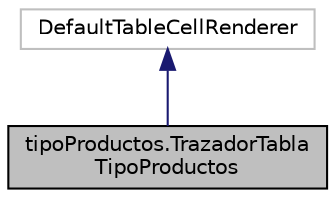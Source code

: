 digraph "tipoProductos.TrazadorTablaTipoProductos"
{
  edge [fontname="Helvetica",fontsize="10",labelfontname="Helvetica",labelfontsize="10"];
  node [fontname="Helvetica",fontsize="10",shape=record];
  Node2 [label="tipoProductos.TrazadorTabla\lTipoProductos",height=0.2,width=0.4,color="black", fillcolor="grey75", style="filled", fontcolor="black"];
  Node3 -> Node2 [dir="back",color="midnightblue",fontsize="10",style="solid",fontname="Helvetica"];
  Node3 [label="DefaultTableCellRenderer",height=0.2,width=0.4,color="grey75", fillcolor="white", style="filled"];
}

